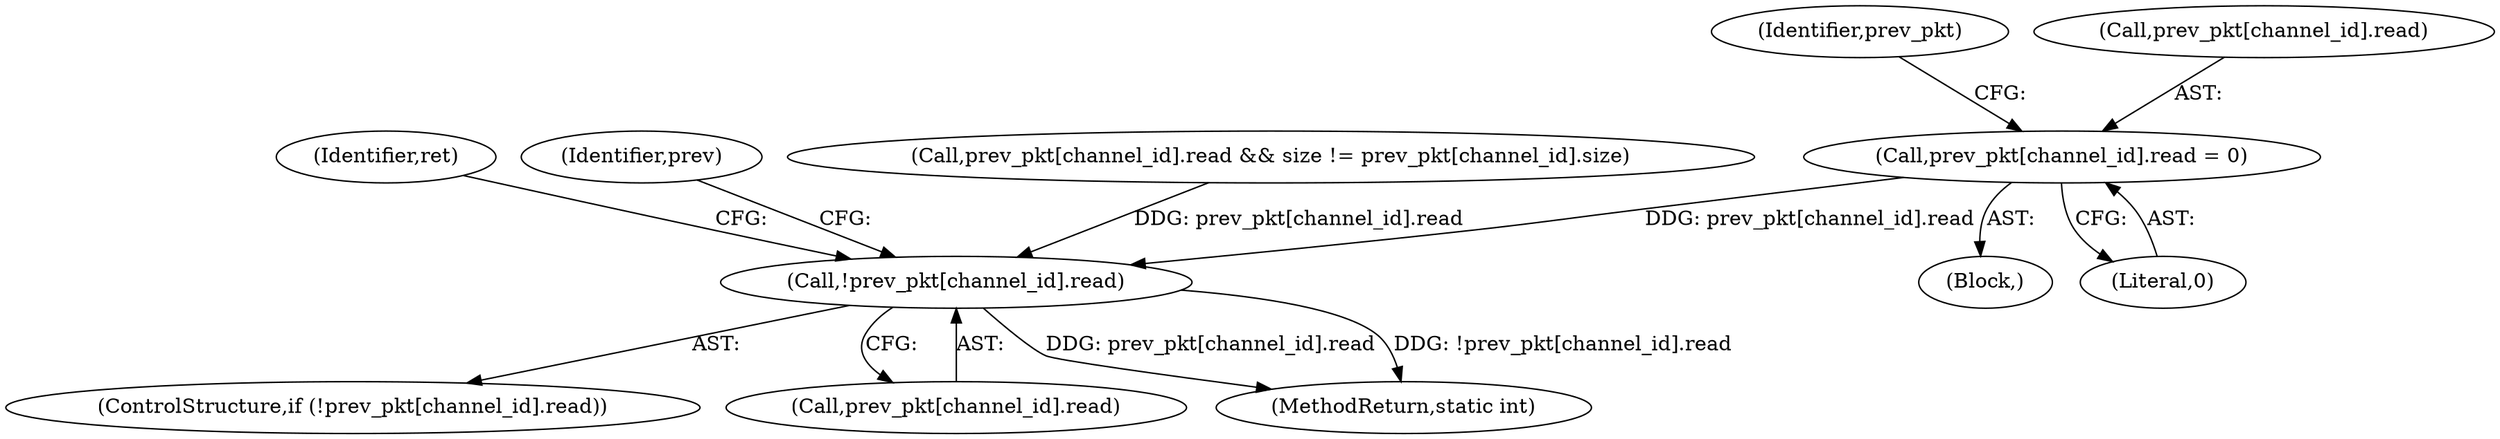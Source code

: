 digraph "0_FFmpeg_7d57ca4d9a75562fa32e40766211de150f8b3ee7@API" {
"1000367" [label="(Call,prev_pkt[channel_id].read = 0)"];
"1000375" [label="(Call,!prev_pkt[channel_id].read)"];
"1000367" [label="(Call,prev_pkt[channel_id].read = 0)"];
"1000378" [label="(Identifier,prev_pkt)"];
"1000374" [label="(ControlStructure,if (!prev_pkt[channel_id].read))"];
"1000351" [label="(Block,)"];
"1000368" [label="(Call,prev_pkt[channel_id].read)"];
"1000376" [label="(Call,prev_pkt[channel_id].read)"];
"1000627" [label="(MethodReturn,static int)"];
"1000373" [label="(Literal,0)"];
"1000385" [label="(Identifier,ret)"];
"1000423" [label="(Identifier,prev)"];
"1000375" [label="(Call,!prev_pkt[channel_id].read)"];
"1000338" [label="(Call,prev_pkt[channel_id].read && size != prev_pkt[channel_id].size)"];
"1000367" -> "1000351"  [label="AST: "];
"1000367" -> "1000373"  [label="CFG: "];
"1000368" -> "1000367"  [label="AST: "];
"1000373" -> "1000367"  [label="AST: "];
"1000378" -> "1000367"  [label="CFG: "];
"1000367" -> "1000375"  [label="DDG: prev_pkt[channel_id].read"];
"1000375" -> "1000374"  [label="AST: "];
"1000375" -> "1000376"  [label="CFG: "];
"1000376" -> "1000375"  [label="AST: "];
"1000385" -> "1000375"  [label="CFG: "];
"1000423" -> "1000375"  [label="CFG: "];
"1000375" -> "1000627"  [label="DDG: prev_pkt[channel_id].read"];
"1000375" -> "1000627"  [label="DDG: !prev_pkt[channel_id].read"];
"1000338" -> "1000375"  [label="DDG: prev_pkt[channel_id].read"];
}
